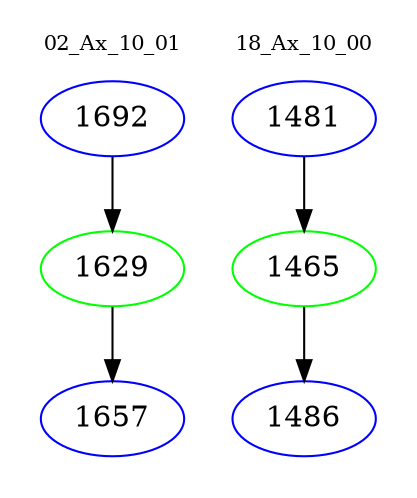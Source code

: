 digraph{
subgraph cluster_0 {
color = white
label = "02_Ax_10_01";
fontsize=10;
T0_1692 [label="1692", color="blue"]
T0_1692 -> T0_1629 [color="black"]
T0_1629 [label="1629", color="green"]
T0_1629 -> T0_1657 [color="black"]
T0_1657 [label="1657", color="blue"]
}
subgraph cluster_1 {
color = white
label = "18_Ax_10_00";
fontsize=10;
T1_1481 [label="1481", color="blue"]
T1_1481 -> T1_1465 [color="black"]
T1_1465 [label="1465", color="green"]
T1_1465 -> T1_1486 [color="black"]
T1_1486 [label="1486", color="blue"]
}
}
